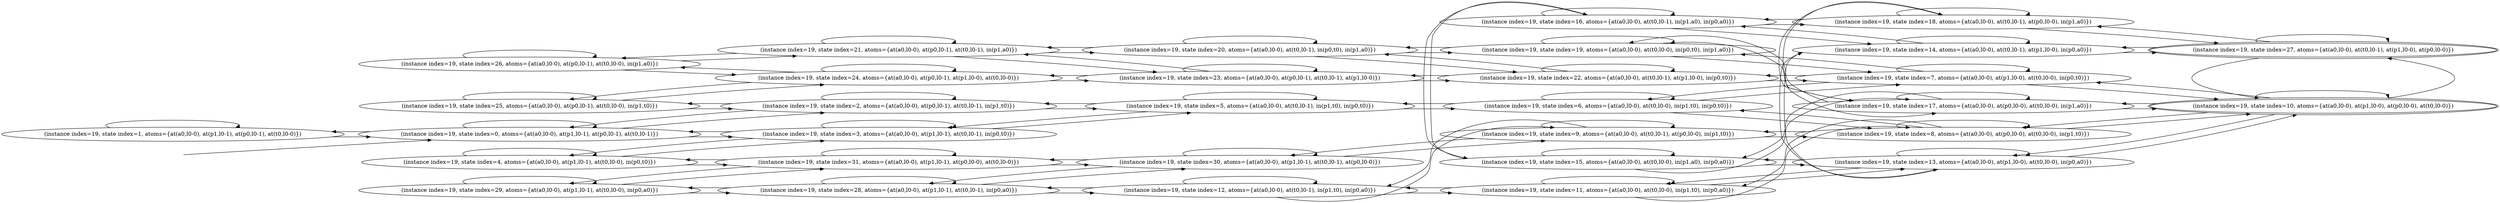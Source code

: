 digraph {
rankdir="LR"
s1[label="(instance index=19, state index=1, atoms={at(a0,l0-0), at(p1,l0-1), at(p0,l0-1), at(t0,l0-0)})"]
s29[label="(instance index=19, state index=29, atoms={at(a0,l0-0), at(p1,l0-1), at(t0,l0-0), in(p0,a0)})"]
s26[label="(instance index=19, state index=26, atoms={at(a0,l0-0), at(p0,l0-1), at(t0,l0-0), in(p1,a0)})"]
s4[label="(instance index=19, state index=4, atoms={at(a0,l0-0), at(p1,l0-1), at(t0,l0-0), in(p0,t0)})"]
s25[label="(instance index=19, state index=25, atoms={at(a0,l0-0), at(p0,l0-1), at(t0,l0-0), in(p1,t0)})"]
s0[label="(instance index=19, state index=0, atoms={at(a0,l0-0), at(p1,l0-1), at(p0,l0-1), at(t0,l0-1)})"]
s31[label="(instance index=19, state index=31, atoms={at(a0,l0-0), at(p1,l0-1), at(p0,l0-0), at(t0,l0-0)})"]
s28[label="(instance index=19, state index=28, atoms={at(a0,l0-0), at(p1,l0-1), at(t0,l0-1), in(p0,a0)})"]
s24[label="(instance index=19, state index=24, atoms={at(a0,l0-0), at(p0,l0-1), at(p1,l0-0), at(t0,l0-0)})"]
s21[label="(instance index=19, state index=21, atoms={at(a0,l0-0), at(p0,l0-1), at(t0,l0-1), in(p1,a0)})"]
s3[label="(instance index=19, state index=3, atoms={at(a0,l0-0), at(p1,l0-1), at(t0,l0-1), in(p0,t0)})"]
s2[label="(instance index=19, state index=2, atoms={at(a0,l0-0), at(p0,l0-1), at(t0,l0-1), in(p1,t0)})"]
s12[label="(instance index=19, state index=12, atoms={at(a0,l0-0), at(t0,l0-1), in(p1,t0), in(p0,a0)})"]
s23[label="(instance index=19, state index=23, atoms={at(a0,l0-0), at(p0,l0-1), at(t0,l0-1), at(p1,l0-0)})"]
s20[label="(instance index=19, state index=20, atoms={at(a0,l0-0), at(t0,l0-1), in(p0,t0), in(p1,a0)})"]
s5[label="(instance index=19, state index=5, atoms={at(a0,l0-0), at(t0,l0-1), in(p1,t0), in(p0,t0)})"]
s30[label="(instance index=19, state index=30, atoms={at(a0,l0-0), at(p1,l0-1), at(t0,l0-1), at(p0,l0-0)})"]
s15[label="(instance index=19, state index=15, atoms={at(a0,l0-0), at(t0,l0-0), in(p1,a0), in(p0,a0)})"]
s11[label="(instance index=19, state index=11, atoms={at(a0,l0-0), at(t0,l0-0), in(p1,t0), in(p0,a0)})"]
s9[label="(instance index=19, state index=9, atoms={at(a0,l0-0), at(t0,l0-1), at(p0,l0-0), in(p1,t0)})"]
s22[label="(instance index=19, state index=22, atoms={at(a0,l0-0), at(t0,l0-1), at(p1,l0-0), in(p0,t0)})"]
s6[label="(instance index=19, state index=6, atoms={at(a0,l0-0), at(t0,l0-0), in(p1,t0), in(p0,t0)})"]
s19[label="(instance index=19, state index=19, atoms={at(a0,l0-0), at(t0,l0-0), in(p0,t0), in(p1,a0)})"]
s16[label="(instance index=19, state index=16, atoms={at(a0,l0-0), at(t0,l0-1), in(p1,a0), in(p0,a0)})"]
s17[label="(instance index=19, state index=17, atoms={at(a0,l0-0), at(p0,l0-0), at(t0,l0-0), in(p1,a0)})"]
s13[label="(instance index=19, state index=13, atoms={at(a0,l0-0), at(p1,l0-0), at(t0,l0-0), in(p0,a0)})"]
s8[label="(instance index=19, state index=8, atoms={at(a0,l0-0), at(p0,l0-0), at(t0,l0-0), in(p1,t0)})"]
s7[label="(instance index=19, state index=7, atoms={at(a0,l0-0), at(p1,l0-0), at(t0,l0-0), in(p0,t0)})"]
s18[label="(instance index=19, state index=18, atoms={at(a0,l0-0), at(t0,l0-1), at(p0,l0-0), in(p1,a0)})"]
s14[label="(instance index=19, state index=14, atoms={at(a0,l0-0), at(t0,l0-1), at(p1,l0-0), in(p0,a0)})"]
s10[peripheries=2,label="(instance index=19, state index=10, atoms={at(a0,l0-0), at(p1,l0-0), at(p0,l0-0), at(t0,l0-0)})"]
s27[peripheries=2,label="(instance index=19, state index=27, atoms={at(a0,l0-0), at(t0,l0-1), at(p1,l0-0), at(p0,l0-0)})"]
Dangling [ label = "", style = invis ]
{ rank = same; Dangling }
Dangling -> s0
{ rank = same; s0}
{ rank = same; s29,s26,s4,s25,s0}
{ rank = same; s31,s28,s24,s21,s3,s2}
{ rank = same; s12,s23,s20,s5,s30}
{ rank = same; s15,s11,s9,s22,s6,s19,s16}
{ rank = same; s17,s13,s8,s7,s18,s14}
{ rank = same; s10,s27}
{
s1->s1
s1->s0
}
{
s29->s29
s29->s31
s29->s28
s26->s26
s26->s21
s26->s24
s4->s31
s4->s4
s4->s3
s25->s2
s25->s25
s25->s24
s0->s3
s0->s2
s0->s1
s0->s0
}
{
s31->s31
s31->s30
s31->s29
s31->s4
s28->s30
s28->s29
s28->s28
s28->s12
s24->s23
s24->s26
s24->s25
s24->s24
s21->s23
s21->s21
s21->s20
s21->s26
s3->s5
s3->s3
s3->s4
s3->s0
s2->s2
s2->s5
s2->s25
s2->s0
}
{
s12->s28
s12->s12
s12->s11
s12->s9
s23->s23
s23->s22
s23->s21
s23->s24
s20->s22
s20->s21
s20->s20
s20->s19
s5->s5
s5->s3
s5->s6
s5->s2
s30->s31
s30->s30
s30->s28
s30->s9
}
{
s15->s15
s15->s13
s15->s17
s15->s16
s11->s13
s11->s11
s11->s12
s11->s8
s9->s30
s9->s9
s9->s12
s9->s8
s22->s22
s22->s20
s22->s7
s22->s23
s6->s7
s6->s6
s6->s5
s6->s8
s19->s20
s19->s7
s19->s19
s19->s17
s16->s15
s16->s14
s16->s18
s16->s16
}
{
s17->s19
s17->s18
s17->s17
s17->s15
s17->s10
s13->s14
s13->s13
s13->s11
s13->s15
s13->s10
s8->s10
s8->s9
s8->s8
s8->s11
s8->s6
s7->s19
s7->s10
s7->s22
s7->s7
s7->s6
s18->s27
s18->s18
s18->s17
s18->s16
s14->s14
s14->s13
s14->s27
s14->s16
}
{
s10->s27
s10->s13
s10->s17
s10->s10
s10->s8
s10->s7
s27->s27
s27->s14
s27->s10
s27->s18
}
}
